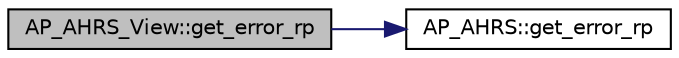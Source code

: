 digraph "AP_AHRS_View::get_error_rp"
{
 // INTERACTIVE_SVG=YES
  edge [fontname="Helvetica",fontsize="10",labelfontname="Helvetica",labelfontsize="10"];
  node [fontname="Helvetica",fontsize="10",shape=record];
  rankdir="LR";
  Node1 [label="AP_AHRS_View::get_error_rp",height=0.2,width=0.4,color="black", fillcolor="grey75", style="filled", fontcolor="black"];
  Node1 -> Node2 [color="midnightblue",fontsize="10",style="solid",fontname="Helvetica"];
  Node2 [label="AP_AHRS::get_error_rp",height=0.2,width=0.4,color="black", fillcolor="white", style="filled",URL="$classAP__AHRS.html#abfedb071fb724826675bbe3186eeb9e3"];
}
